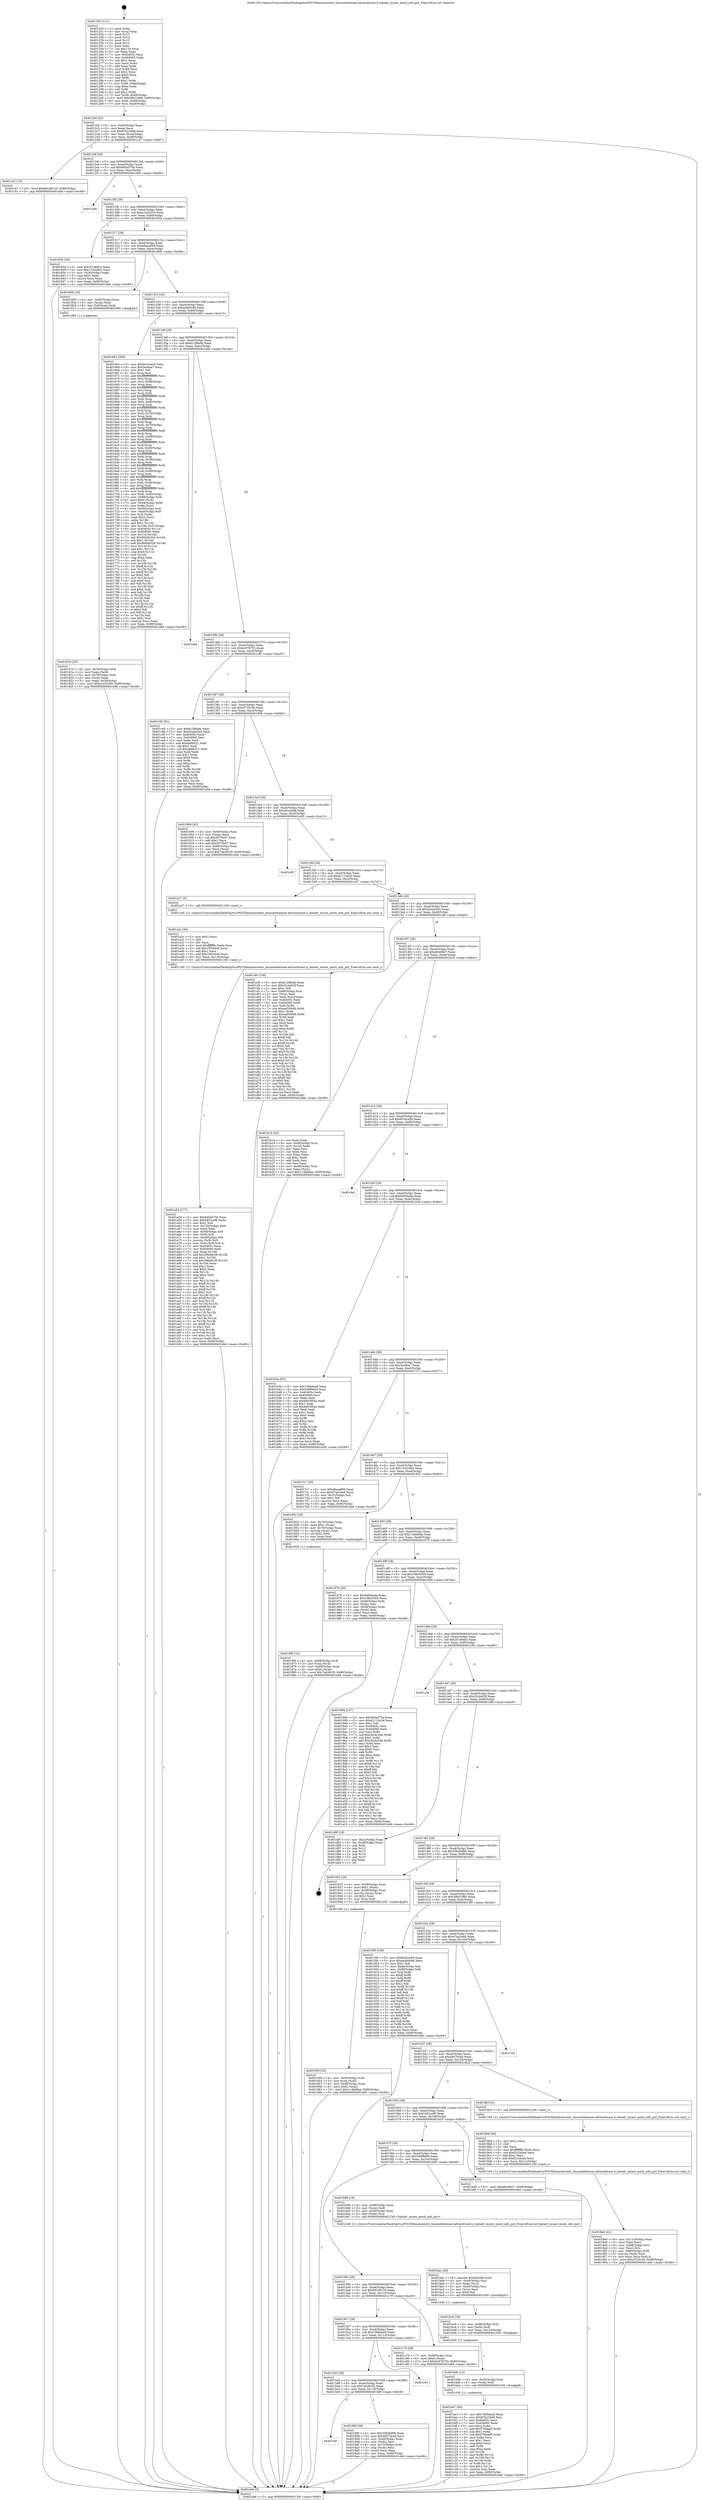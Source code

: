 digraph "0x401250" {
  label = "0x401250 (/mnt/c/Users/mathe/Desktop/tcc/POCII/binaries/extr_linuxnetbatman-advmulticast.h_batadv_mcast_mesh_info_put_Final-ollvm.out::main(0))"
  labelloc = "t"
  node[shape=record]

  Entry [label="",width=0.3,height=0.3,shape=circle,fillcolor=black,style=filled]
  "0x4012bf" [label="{
     0x4012bf [32]\l
     | [instrs]\l
     &nbsp;&nbsp;0x4012bf \<+6\>: mov -0x90(%rbp),%eax\l
     &nbsp;&nbsp;0x4012c5 \<+2\>: mov %eax,%ecx\l
     &nbsp;&nbsp;0x4012c7 \<+6\>: sub $0x87b23d46,%ecx\l
     &nbsp;&nbsp;0x4012cd \<+6\>: mov %eax,-0xa4(%rbp)\l
     &nbsp;&nbsp;0x4012d3 \<+6\>: mov %ecx,-0xa8(%rbp)\l
     &nbsp;&nbsp;0x4012d9 \<+6\>: je 0000000000401c47 \<main+0x9f7\>\l
  }"]
  "0x401c47" [label="{
     0x401c47 [15]\l
     | [instrs]\l
     &nbsp;&nbsp;0x401c47 \<+10\>: movl $0x691d6125,-0x90(%rbp)\l
     &nbsp;&nbsp;0x401c51 \<+5\>: jmp 0000000000401eb6 \<main+0xc66\>\l
  }"]
  "0x4012df" [label="{
     0x4012df [28]\l
     | [instrs]\l
     &nbsp;&nbsp;0x4012df \<+5\>: jmp 00000000004012e4 \<main+0x94\>\l
     &nbsp;&nbsp;0x4012e4 \<+6\>: mov -0xa4(%rbp),%eax\l
     &nbsp;&nbsp;0x4012ea \<+5\>: sub $0x9d5a575e,%eax\l
     &nbsp;&nbsp;0x4012ef \<+6\>: mov %eax,-0xac(%rbp)\l
     &nbsp;&nbsp;0x4012f5 \<+6\>: je 0000000000401de6 \<main+0xb96\>\l
  }"]
  Exit [label="",width=0.3,height=0.3,shape=circle,fillcolor=black,style=filled,peripheries=2]
  "0x401de6" [label="{
     0x401de6\l
  }", style=dashed]
  "0x4012fb" [label="{
     0x4012fb [28]\l
     | [instrs]\l
     &nbsp;&nbsp;0x4012fb \<+5\>: jmp 0000000000401300 \<main+0xb0\>\l
     &nbsp;&nbsp;0x401300 \<+6\>: mov -0xa4(%rbp),%eax\l
     &nbsp;&nbsp;0x401306 \<+5\>: sub $0xa1a32250,%eax\l
     &nbsp;&nbsp;0x40130b \<+6\>: mov %eax,-0xb0(%rbp)\l
     &nbsp;&nbsp;0x401311 \<+6\>: je 0000000000401834 \<main+0x5e4\>\l
  }"]
  "0x401be7" [label="{
     0x401be7 [96]\l
     | [instrs]\l
     &nbsp;&nbsp;0x401be7 \<+5\>: mov $0x75b6dee9,%eax\l
     &nbsp;&nbsp;0x401bec \<+5\>: mov $0x87b23d46,%esi\l
     &nbsp;&nbsp;0x401bf1 \<+7\>: mov 0x40405c,%ecx\l
     &nbsp;&nbsp;0x401bf8 \<+7\>: mov 0x404060,%edx\l
     &nbsp;&nbsp;0x401bff \<+3\>: mov %ecx,%r8d\l
     &nbsp;&nbsp;0x401c02 \<+7\>: add $0xf75faad9,%r8d\l
     &nbsp;&nbsp;0x401c09 \<+4\>: sub $0x1,%r8d\l
     &nbsp;&nbsp;0x401c0d \<+7\>: sub $0xf75faad9,%r8d\l
     &nbsp;&nbsp;0x401c14 \<+4\>: imul %r8d,%ecx\l
     &nbsp;&nbsp;0x401c18 \<+3\>: and $0x1,%ecx\l
     &nbsp;&nbsp;0x401c1b \<+3\>: cmp $0x0,%ecx\l
     &nbsp;&nbsp;0x401c1e \<+4\>: sete %r9b\l
     &nbsp;&nbsp;0x401c22 \<+3\>: cmp $0xa,%edx\l
     &nbsp;&nbsp;0x401c25 \<+4\>: setl %r10b\l
     &nbsp;&nbsp;0x401c29 \<+3\>: mov %r9b,%r11b\l
     &nbsp;&nbsp;0x401c2c \<+3\>: and %r10b,%r11b\l
     &nbsp;&nbsp;0x401c2f \<+3\>: xor %r10b,%r9b\l
     &nbsp;&nbsp;0x401c32 \<+3\>: or %r9b,%r11b\l
     &nbsp;&nbsp;0x401c35 \<+4\>: test $0x1,%r11b\l
     &nbsp;&nbsp;0x401c39 \<+3\>: cmovne %esi,%eax\l
     &nbsp;&nbsp;0x401c3c \<+6\>: mov %eax,-0x90(%rbp)\l
     &nbsp;&nbsp;0x401c42 \<+5\>: jmp 0000000000401eb6 \<main+0xc66\>\l
  }"]
  "0x401834" [label="{
     0x401834 [30]\l
     | [instrs]\l
     &nbsp;&nbsp;0x401834 \<+5\>: mov $0x2f148eb3,%eax\l
     &nbsp;&nbsp;0x401839 \<+5\>: mov $0x1102c8e2,%ecx\l
     &nbsp;&nbsp;0x40183e \<+3\>: mov -0x30(%rbp),%edx\l
     &nbsp;&nbsp;0x401841 \<+3\>: cmp $0x0,%edx\l
     &nbsp;&nbsp;0x401844 \<+3\>: cmove %ecx,%eax\l
     &nbsp;&nbsp;0x401847 \<+6\>: mov %eax,-0x90(%rbp)\l
     &nbsp;&nbsp;0x40184d \<+5\>: jmp 0000000000401eb6 \<main+0xc66\>\l
  }"]
  "0x401317" [label="{
     0x401317 [28]\l
     | [instrs]\l
     &nbsp;&nbsp;0x401317 \<+5\>: jmp 000000000040131c \<main+0xcc\>\l
     &nbsp;&nbsp;0x40131c \<+6\>: mov -0xa4(%rbp),%eax\l
     &nbsp;&nbsp;0x401322 \<+5\>: sub $0xa9aaa894,%eax\l
     &nbsp;&nbsp;0x401327 \<+6\>: mov %eax,-0xb4(%rbp)\l
     &nbsp;&nbsp;0x40132d \<+6\>: je 0000000000401806 \<main+0x5b6\>\l
  }"]
  "0x401bdb" [label="{
     0x401bdb [12]\l
     | [instrs]\l
     &nbsp;&nbsp;0x401bdb \<+4\>: mov -0x50(%rbp),%rdi\l
     &nbsp;&nbsp;0x401bdf \<+3\>: mov (%rdi),%rdi\l
     &nbsp;&nbsp;0x401be2 \<+5\>: call 0000000000401030 \<free@plt\>\l
     | [calls]\l
     &nbsp;&nbsp;0x401030 \{1\} (unknown)\l
  }"]
  "0x401806" [label="{
     0x401806 [16]\l
     | [instrs]\l
     &nbsp;&nbsp;0x401806 \<+4\>: mov -0x80(%rbp),%rax\l
     &nbsp;&nbsp;0x40180a \<+3\>: mov (%rax),%rax\l
     &nbsp;&nbsp;0x40180d \<+4\>: mov 0x8(%rax),%rdi\l
     &nbsp;&nbsp;0x401811 \<+5\>: call 0000000000401060 \<atoi@plt\>\l
     | [calls]\l
     &nbsp;&nbsp;0x401060 \{1\} (unknown)\l
  }"]
  "0x401333" [label="{
     0x401333 [28]\l
     | [instrs]\l
     &nbsp;&nbsp;0x401333 \<+5\>: jmp 0000000000401338 \<main+0xe8\>\l
     &nbsp;&nbsp;0x401338 \<+6\>: mov -0xa4(%rbp),%eax\l
     &nbsp;&nbsp;0x40133e \<+5\>: sub $0xaa4b0c8d,%eax\l
     &nbsp;&nbsp;0x401343 \<+6\>: mov %eax,-0xb8(%rbp)\l
     &nbsp;&nbsp;0x401349 \<+6\>: je 0000000000401663 \<main+0x413\>\l
  }"]
  "0x401bc9" [label="{
     0x401bc9 [18]\l
     | [instrs]\l
     &nbsp;&nbsp;0x401bc9 \<+4\>: mov -0x68(%rbp),%rdi\l
     &nbsp;&nbsp;0x401bcd \<+3\>: mov (%rdi),%rdi\l
     &nbsp;&nbsp;0x401bd0 \<+6\>: mov %eax,-0x124(%rbp)\l
     &nbsp;&nbsp;0x401bd6 \<+5\>: call 0000000000401030 \<free@plt\>\l
     | [calls]\l
     &nbsp;&nbsp;0x401030 \{1\} (unknown)\l
  }"]
  "0x401663" [label="{
     0x401663 [356]\l
     | [instrs]\l
     &nbsp;&nbsp;0x401663 \<+5\>: mov $0xfd1bca59,%eax\l
     &nbsp;&nbsp;0x401668 \<+5\>: mov $0x3ee9ea7,%ecx\l
     &nbsp;&nbsp;0x40166d \<+2\>: mov $0x1,%dl\l
     &nbsp;&nbsp;0x40166f \<+3\>: mov %rsp,%rsi\l
     &nbsp;&nbsp;0x401672 \<+4\>: add $0xfffffffffffffff0,%rsi\l
     &nbsp;&nbsp;0x401676 \<+3\>: mov %rsi,%rsp\l
     &nbsp;&nbsp;0x401679 \<+7\>: mov %rsi,-0x88(%rbp)\l
     &nbsp;&nbsp;0x401680 \<+3\>: mov %rsp,%rsi\l
     &nbsp;&nbsp;0x401683 \<+4\>: add $0xfffffffffffffff0,%rsi\l
     &nbsp;&nbsp;0x401687 \<+3\>: mov %rsi,%rsp\l
     &nbsp;&nbsp;0x40168a \<+3\>: mov %rsp,%rdi\l
     &nbsp;&nbsp;0x40168d \<+4\>: add $0xfffffffffffffff0,%rdi\l
     &nbsp;&nbsp;0x401691 \<+3\>: mov %rdi,%rsp\l
     &nbsp;&nbsp;0x401694 \<+4\>: mov %rdi,-0x80(%rbp)\l
     &nbsp;&nbsp;0x401698 \<+3\>: mov %rsp,%rdi\l
     &nbsp;&nbsp;0x40169b \<+4\>: add $0xfffffffffffffff0,%rdi\l
     &nbsp;&nbsp;0x40169f \<+3\>: mov %rdi,%rsp\l
     &nbsp;&nbsp;0x4016a2 \<+4\>: mov %rdi,-0x78(%rbp)\l
     &nbsp;&nbsp;0x4016a6 \<+3\>: mov %rsp,%rdi\l
     &nbsp;&nbsp;0x4016a9 \<+4\>: add $0xfffffffffffffff0,%rdi\l
     &nbsp;&nbsp;0x4016ad \<+3\>: mov %rdi,%rsp\l
     &nbsp;&nbsp;0x4016b0 \<+4\>: mov %rdi,-0x70(%rbp)\l
     &nbsp;&nbsp;0x4016b4 \<+3\>: mov %rsp,%rdi\l
     &nbsp;&nbsp;0x4016b7 \<+4\>: add $0xfffffffffffffff0,%rdi\l
     &nbsp;&nbsp;0x4016bb \<+3\>: mov %rdi,%rsp\l
     &nbsp;&nbsp;0x4016be \<+4\>: mov %rdi,-0x68(%rbp)\l
     &nbsp;&nbsp;0x4016c2 \<+3\>: mov %rsp,%rdi\l
     &nbsp;&nbsp;0x4016c5 \<+4\>: add $0xfffffffffffffff0,%rdi\l
     &nbsp;&nbsp;0x4016c9 \<+3\>: mov %rdi,%rsp\l
     &nbsp;&nbsp;0x4016cc \<+4\>: mov %rdi,-0x60(%rbp)\l
     &nbsp;&nbsp;0x4016d0 \<+3\>: mov %rsp,%rdi\l
     &nbsp;&nbsp;0x4016d3 \<+4\>: add $0xfffffffffffffff0,%rdi\l
     &nbsp;&nbsp;0x4016d7 \<+3\>: mov %rdi,%rsp\l
     &nbsp;&nbsp;0x4016da \<+4\>: mov %rdi,-0x58(%rbp)\l
     &nbsp;&nbsp;0x4016de \<+3\>: mov %rsp,%rdi\l
     &nbsp;&nbsp;0x4016e1 \<+4\>: add $0xfffffffffffffff0,%rdi\l
     &nbsp;&nbsp;0x4016e5 \<+3\>: mov %rdi,%rsp\l
     &nbsp;&nbsp;0x4016e8 \<+4\>: mov %rdi,-0x50(%rbp)\l
     &nbsp;&nbsp;0x4016ec \<+3\>: mov %rsp,%rdi\l
     &nbsp;&nbsp;0x4016ef \<+4\>: add $0xfffffffffffffff0,%rdi\l
     &nbsp;&nbsp;0x4016f3 \<+3\>: mov %rdi,%rsp\l
     &nbsp;&nbsp;0x4016f6 \<+4\>: mov %rdi,-0x48(%rbp)\l
     &nbsp;&nbsp;0x4016fa \<+3\>: mov %rsp,%rdi\l
     &nbsp;&nbsp;0x4016fd \<+4\>: add $0xfffffffffffffff0,%rdi\l
     &nbsp;&nbsp;0x401701 \<+3\>: mov %rdi,%rsp\l
     &nbsp;&nbsp;0x401704 \<+4\>: mov %rdi,-0x40(%rbp)\l
     &nbsp;&nbsp;0x401708 \<+7\>: mov -0x88(%rbp),%rdi\l
     &nbsp;&nbsp;0x40170f \<+6\>: movl $0x0,(%rdi)\l
     &nbsp;&nbsp;0x401715 \<+7\>: mov -0x94(%rbp),%r8d\l
     &nbsp;&nbsp;0x40171c \<+3\>: mov %r8d,(%rsi)\l
     &nbsp;&nbsp;0x40171f \<+4\>: mov -0x80(%rbp),%rdi\l
     &nbsp;&nbsp;0x401723 \<+7\>: mov -0xa0(%rbp),%r9\l
     &nbsp;&nbsp;0x40172a \<+3\>: mov %r9,(%rdi)\l
     &nbsp;&nbsp;0x40172d \<+3\>: cmpl $0x2,(%rsi)\l
     &nbsp;&nbsp;0x401730 \<+4\>: setne %r10b\l
     &nbsp;&nbsp;0x401734 \<+4\>: and $0x1,%r10b\l
     &nbsp;&nbsp;0x401738 \<+4\>: mov %r10b,-0x31(%rbp)\l
     &nbsp;&nbsp;0x40173c \<+8\>: mov 0x40405c,%r11d\l
     &nbsp;&nbsp;0x401744 \<+7\>: mov 0x404060,%ebx\l
     &nbsp;&nbsp;0x40174b \<+3\>: mov %r11d,%r14d\l
     &nbsp;&nbsp;0x40174e \<+7\>: sub $0x9064b326,%r14d\l
     &nbsp;&nbsp;0x401755 \<+4\>: sub $0x1,%r14d\l
     &nbsp;&nbsp;0x401759 \<+7\>: add $0x9064b326,%r14d\l
     &nbsp;&nbsp;0x401760 \<+4\>: imul %r14d,%r11d\l
     &nbsp;&nbsp;0x401764 \<+4\>: and $0x1,%r11d\l
     &nbsp;&nbsp;0x401768 \<+4\>: cmp $0x0,%r11d\l
     &nbsp;&nbsp;0x40176c \<+4\>: sete %r10b\l
     &nbsp;&nbsp;0x401770 \<+3\>: cmp $0xa,%ebx\l
     &nbsp;&nbsp;0x401773 \<+4\>: setl %r15b\l
     &nbsp;&nbsp;0x401777 \<+3\>: mov %r10b,%r12b\l
     &nbsp;&nbsp;0x40177a \<+4\>: xor $0xff,%r12b\l
     &nbsp;&nbsp;0x40177e \<+3\>: mov %r15b,%r13b\l
     &nbsp;&nbsp;0x401781 \<+4\>: xor $0xff,%r13b\l
     &nbsp;&nbsp;0x401785 \<+3\>: xor $0x0,%dl\l
     &nbsp;&nbsp;0x401788 \<+3\>: mov %r12b,%sil\l
     &nbsp;&nbsp;0x40178b \<+4\>: and $0x0,%sil\l
     &nbsp;&nbsp;0x40178f \<+3\>: and %dl,%r10b\l
     &nbsp;&nbsp;0x401792 \<+3\>: mov %r13b,%dil\l
     &nbsp;&nbsp;0x401795 \<+4\>: and $0x0,%dil\l
     &nbsp;&nbsp;0x401799 \<+3\>: and %dl,%r15b\l
     &nbsp;&nbsp;0x40179c \<+3\>: or %r10b,%sil\l
     &nbsp;&nbsp;0x40179f \<+3\>: or %r15b,%dil\l
     &nbsp;&nbsp;0x4017a2 \<+3\>: xor %dil,%sil\l
     &nbsp;&nbsp;0x4017a5 \<+3\>: or %r13b,%r12b\l
     &nbsp;&nbsp;0x4017a8 \<+4\>: xor $0xff,%r12b\l
     &nbsp;&nbsp;0x4017ac \<+3\>: or $0x0,%dl\l
     &nbsp;&nbsp;0x4017af \<+3\>: and %dl,%r12b\l
     &nbsp;&nbsp;0x4017b2 \<+3\>: or %r12b,%sil\l
     &nbsp;&nbsp;0x4017b5 \<+4\>: test $0x1,%sil\l
     &nbsp;&nbsp;0x4017b9 \<+3\>: cmovne %ecx,%eax\l
     &nbsp;&nbsp;0x4017bc \<+6\>: mov %eax,-0x90(%rbp)\l
     &nbsp;&nbsp;0x4017c2 \<+5\>: jmp 0000000000401eb6 \<main+0xc66\>\l
  }"]
  "0x40134f" [label="{
     0x40134f [28]\l
     | [instrs]\l
     &nbsp;&nbsp;0x40134f \<+5\>: jmp 0000000000401354 \<main+0x104\>\l
     &nbsp;&nbsp;0x401354 \<+6\>: mov -0xa4(%rbp),%eax\l
     &nbsp;&nbsp;0x40135a \<+5\>: sub $0xb12f8a9a,%eax\l
     &nbsp;&nbsp;0x40135f \<+6\>: mov %eax,-0xbc(%rbp)\l
     &nbsp;&nbsp;0x401365 \<+6\>: je 0000000000401e9e \<main+0xc4e\>\l
  }"]
  "0x401bac" [label="{
     0x401bac [29]\l
     | [instrs]\l
     &nbsp;&nbsp;0x401bac \<+10\>: movabs $0x4020b6,%rdi\l
     &nbsp;&nbsp;0x401bb6 \<+4\>: mov -0x40(%rbp),%rsi\l
     &nbsp;&nbsp;0x401bba \<+2\>: mov %eax,(%rsi)\l
     &nbsp;&nbsp;0x401bbc \<+4\>: mov -0x40(%rbp),%rsi\l
     &nbsp;&nbsp;0x401bc0 \<+2\>: mov (%rsi),%esi\l
     &nbsp;&nbsp;0x401bc2 \<+2\>: mov $0x0,%al\l
     &nbsp;&nbsp;0x401bc4 \<+5\>: call 0000000000401040 \<printf@plt\>\l
     | [calls]\l
     &nbsp;&nbsp;0x401040 \{1\} (unknown)\l
  }"]
  "0x401e9e" [label="{
     0x401e9e\l
  }", style=dashed]
  "0x40136b" [label="{
     0x40136b [28]\l
     | [instrs]\l
     &nbsp;&nbsp;0x40136b \<+5\>: jmp 0000000000401370 \<main+0x120\>\l
     &nbsp;&nbsp;0x401370 \<+6\>: mov -0xa4(%rbp),%eax\l
     &nbsp;&nbsp;0x401376 \<+5\>: sub $0xbc978703,%eax\l
     &nbsp;&nbsp;0x40137b \<+6\>: mov %eax,-0xc0(%rbp)\l
     &nbsp;&nbsp;0x401381 \<+6\>: je 0000000000401c95 \<main+0xa45\>\l
  }"]
  "0x401a54" [label="{
     0x401a54 [177]\l
     | [instrs]\l
     &nbsp;&nbsp;0x401a54 \<+5\>: mov $0x9d5a575e,%ecx\l
     &nbsp;&nbsp;0x401a59 \<+5\>: mov $0x5452cef8,%edx\l
     &nbsp;&nbsp;0x401a5e \<+3\>: mov $0x1,%sil\l
     &nbsp;&nbsp;0x401a61 \<+6\>: mov -0x120(%rbp),%edi\l
     &nbsp;&nbsp;0x401a67 \<+3\>: imul %eax,%edi\l
     &nbsp;&nbsp;0x401a6a \<+4\>: mov -0x50(%rbp),%r8\l
     &nbsp;&nbsp;0x401a6e \<+3\>: mov (%r8),%r8\l
     &nbsp;&nbsp;0x401a71 \<+4\>: mov -0x48(%rbp),%r9\l
     &nbsp;&nbsp;0x401a75 \<+3\>: movslq (%r9),%r9\l
     &nbsp;&nbsp;0x401a78 \<+4\>: mov %edi,(%r8,%r9,4)\l
     &nbsp;&nbsp;0x401a7c \<+7\>: mov 0x40405c,%eax\l
     &nbsp;&nbsp;0x401a83 \<+7\>: mov 0x404060,%edi\l
     &nbsp;&nbsp;0x401a8a \<+3\>: mov %eax,%r10d\l
     &nbsp;&nbsp;0x401a8d \<+7\>: add $0x396a9c28,%r10d\l
     &nbsp;&nbsp;0x401a94 \<+4\>: sub $0x1,%r10d\l
     &nbsp;&nbsp;0x401a98 \<+7\>: sub $0x396a9c28,%r10d\l
     &nbsp;&nbsp;0x401a9f \<+4\>: imul %r10d,%eax\l
     &nbsp;&nbsp;0x401aa3 \<+3\>: and $0x1,%eax\l
     &nbsp;&nbsp;0x401aa6 \<+3\>: cmp $0x0,%eax\l
     &nbsp;&nbsp;0x401aa9 \<+4\>: sete %r11b\l
     &nbsp;&nbsp;0x401aad \<+3\>: cmp $0xa,%edi\l
     &nbsp;&nbsp;0x401ab0 \<+3\>: setl %bl\l
     &nbsp;&nbsp;0x401ab3 \<+3\>: mov %r11b,%r14b\l
     &nbsp;&nbsp;0x401ab6 \<+4\>: xor $0xff,%r14b\l
     &nbsp;&nbsp;0x401aba \<+3\>: mov %bl,%r15b\l
     &nbsp;&nbsp;0x401abd \<+4\>: xor $0xff,%r15b\l
     &nbsp;&nbsp;0x401ac1 \<+4\>: xor $0x1,%sil\l
     &nbsp;&nbsp;0x401ac5 \<+3\>: mov %r14b,%r12b\l
     &nbsp;&nbsp;0x401ac8 \<+4\>: and $0xff,%r12b\l
     &nbsp;&nbsp;0x401acc \<+3\>: and %sil,%r11b\l
     &nbsp;&nbsp;0x401acf \<+3\>: mov %r15b,%r13b\l
     &nbsp;&nbsp;0x401ad2 \<+4\>: and $0xff,%r13b\l
     &nbsp;&nbsp;0x401ad6 \<+3\>: and %sil,%bl\l
     &nbsp;&nbsp;0x401ad9 \<+3\>: or %r11b,%r12b\l
     &nbsp;&nbsp;0x401adc \<+3\>: or %bl,%r13b\l
     &nbsp;&nbsp;0x401adf \<+3\>: xor %r13b,%r12b\l
     &nbsp;&nbsp;0x401ae2 \<+3\>: or %r15b,%r14b\l
     &nbsp;&nbsp;0x401ae5 \<+4\>: xor $0xff,%r14b\l
     &nbsp;&nbsp;0x401ae9 \<+4\>: or $0x1,%sil\l
     &nbsp;&nbsp;0x401aed \<+3\>: and %sil,%r14b\l
     &nbsp;&nbsp;0x401af0 \<+3\>: or %r14b,%r12b\l
     &nbsp;&nbsp;0x401af3 \<+4\>: test $0x1,%r12b\l
     &nbsp;&nbsp;0x401af7 \<+3\>: cmovne %edx,%ecx\l
     &nbsp;&nbsp;0x401afa \<+6\>: mov %ecx,-0x90(%rbp)\l
     &nbsp;&nbsp;0x401b00 \<+5\>: jmp 0000000000401eb6 \<main+0xc66\>\l
  }"]
  "0x401c95" [label="{
     0x401c95 [91]\l
     | [instrs]\l
     &nbsp;&nbsp;0x401c95 \<+5\>: mov $0xb12f8a9a,%eax\l
     &nbsp;&nbsp;0x401c9a \<+5\>: mov $0xd2ada544,%ecx\l
     &nbsp;&nbsp;0x401c9f \<+7\>: mov 0x40405c,%edx\l
     &nbsp;&nbsp;0x401ca6 \<+7\>: mov 0x404060,%esi\l
     &nbsp;&nbsp;0x401cad \<+2\>: mov %edx,%edi\l
     &nbsp;&nbsp;0x401caf \<+6\>: add $0xde98321,%edi\l
     &nbsp;&nbsp;0x401cb5 \<+3\>: sub $0x1,%edi\l
     &nbsp;&nbsp;0x401cb8 \<+6\>: sub $0xde98321,%edi\l
     &nbsp;&nbsp;0x401cbe \<+3\>: imul %edi,%edx\l
     &nbsp;&nbsp;0x401cc1 \<+3\>: and $0x1,%edx\l
     &nbsp;&nbsp;0x401cc4 \<+3\>: cmp $0x0,%edx\l
     &nbsp;&nbsp;0x401cc7 \<+4\>: sete %r8b\l
     &nbsp;&nbsp;0x401ccb \<+3\>: cmp $0xa,%esi\l
     &nbsp;&nbsp;0x401cce \<+4\>: setl %r9b\l
     &nbsp;&nbsp;0x401cd2 \<+3\>: mov %r8b,%r10b\l
     &nbsp;&nbsp;0x401cd5 \<+3\>: and %r9b,%r10b\l
     &nbsp;&nbsp;0x401cd8 \<+3\>: xor %r9b,%r8b\l
     &nbsp;&nbsp;0x401cdb \<+3\>: or %r8b,%r10b\l
     &nbsp;&nbsp;0x401cde \<+4\>: test $0x1,%r10b\l
     &nbsp;&nbsp;0x401ce2 \<+3\>: cmovne %ecx,%eax\l
     &nbsp;&nbsp;0x401ce5 \<+6\>: mov %eax,-0x90(%rbp)\l
     &nbsp;&nbsp;0x401ceb \<+5\>: jmp 0000000000401eb6 \<main+0xc66\>\l
  }"]
  "0x401387" [label="{
     0x401387 [28]\l
     | [instrs]\l
     &nbsp;&nbsp;0x401387 \<+5\>: jmp 000000000040138c \<main+0x13c\>\l
     &nbsp;&nbsp;0x40138c \<+6\>: mov -0xa4(%rbp),%eax\l
     &nbsp;&nbsp;0x401392 \<+5\>: sub $0xcf725c49,%eax\l
     &nbsp;&nbsp;0x401397 \<+6\>: mov %eax,-0xc4(%rbp)\l
     &nbsp;&nbsp;0x40139d \<+6\>: je 0000000000401909 \<main+0x6b9\>\l
  }"]
  "0x401a2c" [label="{
     0x401a2c [40]\l
     | [instrs]\l
     &nbsp;&nbsp;0x401a2c \<+5\>: mov $0x2,%ecx\l
     &nbsp;&nbsp;0x401a31 \<+1\>: cltd\l
     &nbsp;&nbsp;0x401a32 \<+2\>: idiv %ecx\l
     &nbsp;&nbsp;0x401a34 \<+6\>: imul $0xfffffffe,%edx,%ecx\l
     &nbsp;&nbsp;0x401a3a \<+6\>: sub $0x10f34446,%ecx\l
     &nbsp;&nbsp;0x401a40 \<+3\>: add $0x1,%ecx\l
     &nbsp;&nbsp;0x401a43 \<+6\>: add $0x10f34446,%ecx\l
     &nbsp;&nbsp;0x401a49 \<+6\>: mov %ecx,-0x120(%rbp)\l
     &nbsp;&nbsp;0x401a4f \<+5\>: call 0000000000401160 \<next_i\>\l
     | [calls]\l
     &nbsp;&nbsp;0x401160 \{1\} (/mnt/c/Users/mathe/Desktop/tcc/POCII/binaries/extr_linuxnetbatman-advmulticast.h_batadv_mcast_mesh_info_put_Final-ollvm.out::next_i)\l
  }"]
  "0x401909" [label="{
     0x401909 [42]\l
     | [instrs]\l
     &nbsp;&nbsp;0x401909 \<+4\>: mov -0x60(%rbp),%rax\l
     &nbsp;&nbsp;0x40190d \<+2\>: mov (%rax),%ecx\l
     &nbsp;&nbsp;0x40190f \<+6\>: sub $0x5075b67,%ecx\l
     &nbsp;&nbsp;0x401915 \<+3\>: add $0x1,%ecx\l
     &nbsp;&nbsp;0x401918 \<+6\>: add $0x5075b67,%ecx\l
     &nbsp;&nbsp;0x40191e \<+4\>: mov -0x60(%rbp),%rax\l
     &nbsp;&nbsp;0x401922 \<+2\>: mov %ecx,(%rax)\l
     &nbsp;&nbsp;0x401924 \<+10\>: movl $0x7ab381f5,-0x90(%rbp)\l
     &nbsp;&nbsp;0x40192e \<+5\>: jmp 0000000000401eb6 \<main+0xc66\>\l
  }"]
  "0x4013a3" [label="{
     0x4013a3 [28]\l
     | [instrs]\l
     &nbsp;&nbsp;0x4013a3 \<+5\>: jmp 00000000004013a8 \<main+0x158\>\l
     &nbsp;&nbsp;0x4013a8 \<+6\>: mov -0xa4(%rbp),%eax\l
     &nbsp;&nbsp;0x4013ae \<+5\>: sub $0xcfcce448,%eax\l
     &nbsp;&nbsp;0x4013b3 \<+6\>: mov %eax,-0xc8(%rbp)\l
     &nbsp;&nbsp;0x4013b9 \<+6\>: je 0000000000401c65 \<main+0xa15\>\l
  }"]
  "0x401950" [label="{
     0x401950 [32]\l
     | [instrs]\l
     &nbsp;&nbsp;0x401950 \<+4\>: mov -0x50(%rbp),%rdi\l
     &nbsp;&nbsp;0x401954 \<+3\>: mov %rax,(%rdi)\l
     &nbsp;&nbsp;0x401957 \<+4\>: mov -0x48(%rbp),%rax\l
     &nbsp;&nbsp;0x40195b \<+6\>: movl $0x0,(%rax)\l
     &nbsp;&nbsp;0x401961 \<+10\>: movl $0x114bb8aa,-0x90(%rbp)\l
     &nbsp;&nbsp;0x40196b \<+5\>: jmp 0000000000401eb6 \<main+0xc66\>\l
  }"]
  "0x401c65" [label="{
     0x401c65\l
  }", style=dashed]
  "0x4013bf" [label="{
     0x4013bf [28]\l
     | [instrs]\l
     &nbsp;&nbsp;0x4013bf \<+5\>: jmp 00000000004013c4 \<main+0x174\>\l
     &nbsp;&nbsp;0x4013c4 \<+6\>: mov -0xa4(%rbp),%eax\l
     &nbsp;&nbsp;0x4013ca \<+5\>: sub $0xd1113e2b,%eax\l
     &nbsp;&nbsp;0x4013cf \<+6\>: mov %eax,-0xcc(%rbp)\l
     &nbsp;&nbsp;0x4013d5 \<+6\>: je 0000000000401a27 \<main+0x7d7\>\l
  }"]
  "0x4018e0" [label="{
     0x4018e0 [41]\l
     | [instrs]\l
     &nbsp;&nbsp;0x4018e0 \<+6\>: mov -0x11c(%rbp),%ecx\l
     &nbsp;&nbsp;0x4018e6 \<+3\>: imul %eax,%ecx\l
     &nbsp;&nbsp;0x4018e9 \<+4\>: mov -0x68(%rbp),%rsi\l
     &nbsp;&nbsp;0x4018ed \<+3\>: mov (%rsi),%rsi\l
     &nbsp;&nbsp;0x4018f0 \<+4\>: mov -0x60(%rbp),%rdi\l
     &nbsp;&nbsp;0x4018f4 \<+3\>: movslq (%rdi),%rdi\l
     &nbsp;&nbsp;0x4018f7 \<+3\>: mov %ecx,(%rsi,%rdi,4)\l
     &nbsp;&nbsp;0x4018fa \<+10\>: movl $0xcf725c49,-0x90(%rbp)\l
     &nbsp;&nbsp;0x401904 \<+5\>: jmp 0000000000401eb6 \<main+0xc66\>\l
  }"]
  "0x401a27" [label="{
     0x401a27 [5]\l
     | [instrs]\l
     &nbsp;&nbsp;0x401a27 \<+5\>: call 0000000000401160 \<next_i\>\l
     | [calls]\l
     &nbsp;&nbsp;0x401160 \{1\} (/mnt/c/Users/mathe/Desktop/tcc/POCII/binaries/extr_linuxnetbatman-advmulticast.h_batadv_mcast_mesh_info_put_Final-ollvm.out::next_i)\l
  }"]
  "0x4013db" [label="{
     0x4013db [28]\l
     | [instrs]\l
     &nbsp;&nbsp;0x4013db \<+5\>: jmp 00000000004013e0 \<main+0x190\>\l
     &nbsp;&nbsp;0x4013e0 \<+6\>: mov -0xa4(%rbp),%eax\l
     &nbsp;&nbsp;0x4013e6 \<+5\>: sub $0xd2ada544,%eax\l
     &nbsp;&nbsp;0x4013eb \<+6\>: mov %eax,-0xd0(%rbp)\l
     &nbsp;&nbsp;0x4013f1 \<+6\>: je 0000000000401cf0 \<main+0xaa0\>\l
  }"]
  "0x4018b8" [label="{
     0x4018b8 [40]\l
     | [instrs]\l
     &nbsp;&nbsp;0x4018b8 \<+5\>: mov $0x2,%ecx\l
     &nbsp;&nbsp;0x4018bd \<+1\>: cltd\l
     &nbsp;&nbsp;0x4018be \<+2\>: idiv %ecx\l
     &nbsp;&nbsp;0x4018c0 \<+6\>: imul $0xfffffffe,%edx,%ecx\l
     &nbsp;&nbsp;0x4018c6 \<+6\>: sub $0xf2c2dced,%ecx\l
     &nbsp;&nbsp;0x4018cc \<+3\>: add $0x1,%ecx\l
     &nbsp;&nbsp;0x4018cf \<+6\>: add $0xf2c2dced,%ecx\l
     &nbsp;&nbsp;0x4018d5 \<+6\>: mov %ecx,-0x11c(%rbp)\l
     &nbsp;&nbsp;0x4018db \<+5\>: call 0000000000401160 \<next_i\>\l
     | [calls]\l
     &nbsp;&nbsp;0x401160 \{1\} (/mnt/c/Users/mathe/Desktop/tcc/POCII/binaries/extr_linuxnetbatman-advmulticast.h_batadv_mcast_mesh_info_put_Final-ollvm.out::next_i)\l
  }"]
  "0x401cf0" [label="{
     0x401cf0 [159]\l
     | [instrs]\l
     &nbsp;&nbsp;0x401cf0 \<+5\>: mov $0xb12f8a9a,%eax\l
     &nbsp;&nbsp;0x401cf5 \<+5\>: mov $0x32cb402f,%ecx\l
     &nbsp;&nbsp;0x401cfa \<+2\>: mov $0x1,%dl\l
     &nbsp;&nbsp;0x401cfc \<+7\>: mov -0x88(%rbp),%rsi\l
     &nbsp;&nbsp;0x401d03 \<+2\>: mov (%rsi),%edi\l
     &nbsp;&nbsp;0x401d05 \<+3\>: mov %edi,-0x2c(%rbp)\l
     &nbsp;&nbsp;0x401d08 \<+7\>: mov 0x40405c,%edi\l
     &nbsp;&nbsp;0x401d0f \<+8\>: mov 0x404060,%r8d\l
     &nbsp;&nbsp;0x401d17 \<+3\>: mov %edi,%r9d\l
     &nbsp;&nbsp;0x401d1a \<+7\>: sub $0xeaf506d9,%r9d\l
     &nbsp;&nbsp;0x401d21 \<+4\>: sub $0x1,%r9d\l
     &nbsp;&nbsp;0x401d25 \<+7\>: add $0xeaf506d9,%r9d\l
     &nbsp;&nbsp;0x401d2c \<+4\>: imul %r9d,%edi\l
     &nbsp;&nbsp;0x401d30 \<+3\>: and $0x1,%edi\l
     &nbsp;&nbsp;0x401d33 \<+3\>: cmp $0x0,%edi\l
     &nbsp;&nbsp;0x401d36 \<+4\>: sete %r10b\l
     &nbsp;&nbsp;0x401d3a \<+4\>: cmp $0xa,%r8d\l
     &nbsp;&nbsp;0x401d3e \<+4\>: setl %r11b\l
     &nbsp;&nbsp;0x401d42 \<+3\>: mov %r10b,%bl\l
     &nbsp;&nbsp;0x401d45 \<+3\>: xor $0xff,%bl\l
     &nbsp;&nbsp;0x401d48 \<+3\>: mov %r11b,%r14b\l
     &nbsp;&nbsp;0x401d4b \<+4\>: xor $0xff,%r14b\l
     &nbsp;&nbsp;0x401d4f \<+3\>: xor $0x0,%dl\l
     &nbsp;&nbsp;0x401d52 \<+3\>: mov %bl,%r15b\l
     &nbsp;&nbsp;0x401d55 \<+4\>: and $0x0,%r15b\l
     &nbsp;&nbsp;0x401d59 \<+3\>: and %dl,%r10b\l
     &nbsp;&nbsp;0x401d5c \<+3\>: mov %r14b,%r12b\l
     &nbsp;&nbsp;0x401d5f \<+4\>: and $0x0,%r12b\l
     &nbsp;&nbsp;0x401d63 \<+3\>: and %dl,%r11b\l
     &nbsp;&nbsp;0x401d66 \<+3\>: or %r10b,%r15b\l
     &nbsp;&nbsp;0x401d69 \<+3\>: or %r11b,%r12b\l
     &nbsp;&nbsp;0x401d6c \<+3\>: xor %r12b,%r15b\l
     &nbsp;&nbsp;0x401d6f \<+3\>: or %r14b,%bl\l
     &nbsp;&nbsp;0x401d72 \<+3\>: xor $0xff,%bl\l
     &nbsp;&nbsp;0x401d75 \<+3\>: or $0x0,%dl\l
     &nbsp;&nbsp;0x401d78 \<+2\>: and %dl,%bl\l
     &nbsp;&nbsp;0x401d7a \<+3\>: or %bl,%r15b\l
     &nbsp;&nbsp;0x401d7d \<+4\>: test $0x1,%r15b\l
     &nbsp;&nbsp;0x401d81 \<+3\>: cmovne %ecx,%eax\l
     &nbsp;&nbsp;0x401d84 \<+6\>: mov %eax,-0x90(%rbp)\l
     &nbsp;&nbsp;0x401d8a \<+5\>: jmp 0000000000401eb6 \<main+0xc66\>\l
  }"]
  "0x4013f7" [label="{
     0x4013f7 [28]\l
     | [instrs]\l
     &nbsp;&nbsp;0x4013f7 \<+5\>: jmp 00000000004013fc \<main+0x1ac\>\l
     &nbsp;&nbsp;0x4013fc \<+6\>: mov -0xa4(%rbp),%eax\l
     &nbsp;&nbsp;0x401402 \<+5\>: sub $0xefe496c7,%eax\l
     &nbsp;&nbsp;0x401407 \<+6\>: mov %eax,-0xd4(%rbp)\l
     &nbsp;&nbsp;0x40140d \<+6\>: je 0000000000401b14 \<main+0x8c4\>\l
  }"]
  "0x4015ef" [label="{
     0x4015ef\l
  }", style=dashed]
  "0x401b14" [label="{
     0x401b14 [42]\l
     | [instrs]\l
     &nbsp;&nbsp;0x401b14 \<+2\>: xor %eax,%eax\l
     &nbsp;&nbsp;0x401b16 \<+4\>: mov -0x48(%rbp),%rcx\l
     &nbsp;&nbsp;0x401b1a \<+2\>: mov (%rcx),%edx\l
     &nbsp;&nbsp;0x401b1c \<+2\>: mov %eax,%esi\l
     &nbsp;&nbsp;0x401b1e \<+2\>: sub %edx,%esi\l
     &nbsp;&nbsp;0x401b20 \<+2\>: mov %eax,%edx\l
     &nbsp;&nbsp;0x401b22 \<+3\>: sub $0x1,%edx\l
     &nbsp;&nbsp;0x401b25 \<+2\>: add %edx,%esi\l
     &nbsp;&nbsp;0x401b27 \<+2\>: sub %esi,%eax\l
     &nbsp;&nbsp;0x401b29 \<+4\>: mov -0x48(%rbp),%rcx\l
     &nbsp;&nbsp;0x401b2d \<+2\>: mov %eax,(%rcx)\l
     &nbsp;&nbsp;0x401b2f \<+10\>: movl $0x114bb8aa,-0x90(%rbp)\l
     &nbsp;&nbsp;0x401b39 \<+5\>: jmp 0000000000401eb6 \<main+0xc66\>\l
  }"]
  "0x401413" [label="{
     0x401413 [28]\l
     | [instrs]\l
     &nbsp;&nbsp;0x401413 \<+5\>: jmp 0000000000401418 \<main+0x1c8\>\l
     &nbsp;&nbsp;0x401418 \<+6\>: mov -0xa4(%rbp),%eax\l
     &nbsp;&nbsp;0x40141e \<+5\>: sub $0xfd1bca59,%eax\l
     &nbsp;&nbsp;0x401423 \<+6\>: mov %eax,-0xd8(%rbp)\l
     &nbsp;&nbsp;0x401429 \<+6\>: je 0000000000401da1 \<main+0xb51\>\l
  }"]
  "0x40188f" [label="{
     0x40188f [36]\l
     | [instrs]\l
     &nbsp;&nbsp;0x40188f \<+5\>: mov $0x3582bd96,%eax\l
     &nbsp;&nbsp;0x401894 \<+5\>: mov $0x48470ced,%ecx\l
     &nbsp;&nbsp;0x401899 \<+4\>: mov -0x60(%rbp),%rdx\l
     &nbsp;&nbsp;0x40189d \<+2\>: mov (%rdx),%esi\l
     &nbsp;&nbsp;0x40189f \<+4\>: mov -0x70(%rbp),%rdx\l
     &nbsp;&nbsp;0x4018a3 \<+2\>: cmp (%rdx),%esi\l
     &nbsp;&nbsp;0x4018a5 \<+3\>: cmovl %ecx,%eax\l
     &nbsp;&nbsp;0x4018a8 \<+6\>: mov %eax,-0x90(%rbp)\l
     &nbsp;&nbsp;0x4018ae \<+5\>: jmp 0000000000401eb6 \<main+0xc66\>\l
  }"]
  "0x401da1" [label="{
     0x401da1\l
  }", style=dashed]
  "0x40142f" [label="{
     0x40142f [28]\l
     | [instrs]\l
     &nbsp;&nbsp;0x40142f \<+5\>: jmp 0000000000401434 \<main+0x1e4\>\l
     &nbsp;&nbsp;0x401434 \<+6\>: mov -0xa4(%rbp),%eax\l
     &nbsp;&nbsp;0x40143a \<+5\>: sub $0xfe936ada,%eax\l
     &nbsp;&nbsp;0x40143f \<+6\>: mov %eax,-0xdc(%rbp)\l
     &nbsp;&nbsp;0x401445 \<+6\>: je 0000000000401b3e \<main+0x8ee\>\l
  }"]
  "0x4015d3" [label="{
     0x4015d3 [28]\l
     | [instrs]\l
     &nbsp;&nbsp;0x4015d3 \<+5\>: jmp 00000000004015d8 \<main+0x388\>\l
     &nbsp;&nbsp;0x4015d8 \<+6\>: mov -0xa4(%rbp),%eax\l
     &nbsp;&nbsp;0x4015de \<+5\>: sub $0x7ab381f5,%eax\l
     &nbsp;&nbsp;0x4015e3 \<+6\>: mov %eax,-0x118(%rbp)\l
     &nbsp;&nbsp;0x4015e9 \<+6\>: je 000000000040188f \<main+0x63f\>\l
  }"]
  "0x401b3e" [label="{
     0x401b3e [91]\l
     | [instrs]\l
     &nbsp;&nbsp;0x401b3e \<+5\>: mov $0x75b6dee9,%eax\l
     &nbsp;&nbsp;0x401b43 \<+5\>: mov $0x549f9d40,%ecx\l
     &nbsp;&nbsp;0x401b48 \<+7\>: mov 0x40405c,%edx\l
     &nbsp;&nbsp;0x401b4f \<+7\>: mov 0x404060,%esi\l
     &nbsp;&nbsp;0x401b56 \<+2\>: mov %edx,%edi\l
     &nbsp;&nbsp;0x401b58 \<+6\>: add $0xbb03f04a,%edi\l
     &nbsp;&nbsp;0x401b5e \<+3\>: sub $0x1,%edi\l
     &nbsp;&nbsp;0x401b61 \<+6\>: sub $0xbb03f04a,%edi\l
     &nbsp;&nbsp;0x401b67 \<+3\>: imul %edi,%edx\l
     &nbsp;&nbsp;0x401b6a \<+3\>: and $0x1,%edx\l
     &nbsp;&nbsp;0x401b6d \<+3\>: cmp $0x0,%edx\l
     &nbsp;&nbsp;0x401b70 \<+4\>: sete %r8b\l
     &nbsp;&nbsp;0x401b74 \<+3\>: cmp $0xa,%esi\l
     &nbsp;&nbsp;0x401b77 \<+4\>: setl %r9b\l
     &nbsp;&nbsp;0x401b7b \<+3\>: mov %r8b,%r10b\l
     &nbsp;&nbsp;0x401b7e \<+3\>: and %r9b,%r10b\l
     &nbsp;&nbsp;0x401b81 \<+3\>: xor %r9b,%r8b\l
     &nbsp;&nbsp;0x401b84 \<+3\>: or %r8b,%r10b\l
     &nbsp;&nbsp;0x401b87 \<+4\>: test $0x1,%r10b\l
     &nbsp;&nbsp;0x401b8b \<+3\>: cmovne %ecx,%eax\l
     &nbsp;&nbsp;0x401b8e \<+6\>: mov %eax,-0x90(%rbp)\l
     &nbsp;&nbsp;0x401b94 \<+5\>: jmp 0000000000401eb6 \<main+0xc66\>\l
  }"]
  "0x40144b" [label="{
     0x40144b [28]\l
     | [instrs]\l
     &nbsp;&nbsp;0x40144b \<+5\>: jmp 0000000000401450 \<main+0x200\>\l
     &nbsp;&nbsp;0x401450 \<+6\>: mov -0xa4(%rbp),%eax\l
     &nbsp;&nbsp;0x401456 \<+5\>: sub $0x3ee9ea7,%eax\l
     &nbsp;&nbsp;0x40145b \<+6\>: mov %eax,-0xe0(%rbp)\l
     &nbsp;&nbsp;0x401461 \<+6\>: je 00000000004017c7 \<main+0x577\>\l
  }"]
  "0x401e41" [label="{
     0x401e41\l
  }", style=dashed]
  "0x4017c7" [label="{
     0x4017c7 [30]\l
     | [instrs]\l
     &nbsp;&nbsp;0x4017c7 \<+5\>: mov $0xa9aaa894,%eax\l
     &nbsp;&nbsp;0x4017cc \<+5\>: mov $0x47aa24a9,%ecx\l
     &nbsp;&nbsp;0x4017d1 \<+3\>: mov -0x31(%rbp),%dl\l
     &nbsp;&nbsp;0x4017d4 \<+3\>: test $0x1,%dl\l
     &nbsp;&nbsp;0x4017d7 \<+3\>: cmovne %ecx,%eax\l
     &nbsp;&nbsp;0x4017da \<+6\>: mov %eax,-0x90(%rbp)\l
     &nbsp;&nbsp;0x4017e0 \<+5\>: jmp 0000000000401eb6 \<main+0xc66\>\l
  }"]
  "0x401467" [label="{
     0x401467 [28]\l
     | [instrs]\l
     &nbsp;&nbsp;0x401467 \<+5\>: jmp 000000000040146c \<main+0x21c\>\l
     &nbsp;&nbsp;0x40146c \<+6\>: mov -0xa4(%rbp),%eax\l
     &nbsp;&nbsp;0x401472 \<+5\>: sub $0x1102c8e2,%eax\l
     &nbsp;&nbsp;0x401477 \<+6\>: mov %eax,-0xe4(%rbp)\l
     &nbsp;&nbsp;0x40147d \<+6\>: je 0000000000401852 \<main+0x602\>\l
  }"]
  "0x4015b7" [label="{
     0x4015b7 [28]\l
     | [instrs]\l
     &nbsp;&nbsp;0x4015b7 \<+5\>: jmp 00000000004015bc \<main+0x36c\>\l
     &nbsp;&nbsp;0x4015bc \<+6\>: mov -0xa4(%rbp),%eax\l
     &nbsp;&nbsp;0x4015c2 \<+5\>: sub $0x75b6dee9,%eax\l
     &nbsp;&nbsp;0x4015c7 \<+6\>: mov %eax,-0x114(%rbp)\l
     &nbsp;&nbsp;0x4015cd \<+6\>: je 0000000000401e41 \<main+0xbf1\>\l
  }"]
  "0x401852" [label="{
     0x401852 [29]\l
     | [instrs]\l
     &nbsp;&nbsp;0x401852 \<+4\>: mov -0x70(%rbp),%rax\l
     &nbsp;&nbsp;0x401856 \<+6\>: movl $0x1,(%rax)\l
     &nbsp;&nbsp;0x40185c \<+4\>: mov -0x70(%rbp),%rax\l
     &nbsp;&nbsp;0x401860 \<+3\>: movslq (%rax),%rax\l
     &nbsp;&nbsp;0x401863 \<+4\>: shl $0x2,%rax\l
     &nbsp;&nbsp;0x401867 \<+3\>: mov %rax,%rdi\l
     &nbsp;&nbsp;0x40186a \<+5\>: call 0000000000401050 \<malloc@plt\>\l
     | [calls]\l
     &nbsp;&nbsp;0x401050 \{1\} (unknown)\l
  }"]
  "0x401483" [label="{
     0x401483 [28]\l
     | [instrs]\l
     &nbsp;&nbsp;0x401483 \<+5\>: jmp 0000000000401488 \<main+0x238\>\l
     &nbsp;&nbsp;0x401488 \<+6\>: mov -0xa4(%rbp),%eax\l
     &nbsp;&nbsp;0x40148e \<+5\>: sub $0x114bb8aa,%eax\l
     &nbsp;&nbsp;0x401493 \<+6\>: mov %eax,-0xe8(%rbp)\l
     &nbsp;&nbsp;0x401499 \<+6\>: je 0000000000401970 \<main+0x720\>\l
  }"]
  "0x401c79" [label="{
     0x401c79 [28]\l
     | [instrs]\l
     &nbsp;&nbsp;0x401c79 \<+7\>: mov -0x88(%rbp),%rax\l
     &nbsp;&nbsp;0x401c80 \<+6\>: movl $0x0,(%rax)\l
     &nbsp;&nbsp;0x401c86 \<+10\>: movl $0xbc978703,-0x90(%rbp)\l
     &nbsp;&nbsp;0x401c90 \<+5\>: jmp 0000000000401eb6 \<main+0xc66\>\l
  }"]
  "0x401970" [label="{
     0x401970 [36]\l
     | [instrs]\l
     &nbsp;&nbsp;0x401970 \<+5\>: mov $0xfe936ada,%eax\l
     &nbsp;&nbsp;0x401975 \<+5\>: mov $0x188c0304,%ecx\l
     &nbsp;&nbsp;0x40197a \<+4\>: mov -0x48(%rbp),%rdx\l
     &nbsp;&nbsp;0x40197e \<+2\>: mov (%rdx),%esi\l
     &nbsp;&nbsp;0x401980 \<+4\>: mov -0x58(%rbp),%rdx\l
     &nbsp;&nbsp;0x401984 \<+2\>: cmp (%rdx),%esi\l
     &nbsp;&nbsp;0x401986 \<+3\>: cmovl %ecx,%eax\l
     &nbsp;&nbsp;0x401989 \<+6\>: mov %eax,-0x90(%rbp)\l
     &nbsp;&nbsp;0x40198f \<+5\>: jmp 0000000000401eb6 \<main+0xc66\>\l
  }"]
  "0x40149f" [label="{
     0x40149f [28]\l
     | [instrs]\l
     &nbsp;&nbsp;0x40149f \<+5\>: jmp 00000000004014a4 \<main+0x254\>\l
     &nbsp;&nbsp;0x4014a4 \<+6\>: mov -0xa4(%rbp),%eax\l
     &nbsp;&nbsp;0x4014aa \<+5\>: sub $0x188c0304,%eax\l
     &nbsp;&nbsp;0x4014af \<+6\>: mov %eax,-0xec(%rbp)\l
     &nbsp;&nbsp;0x4014b5 \<+6\>: je 0000000000401994 \<main+0x744\>\l
  }"]
  "0x40159b" [label="{
     0x40159b [28]\l
     | [instrs]\l
     &nbsp;&nbsp;0x40159b \<+5\>: jmp 00000000004015a0 \<main+0x350\>\l
     &nbsp;&nbsp;0x4015a0 \<+6\>: mov -0xa4(%rbp),%eax\l
     &nbsp;&nbsp;0x4015a6 \<+5\>: sub $0x691d6125,%eax\l
     &nbsp;&nbsp;0x4015ab \<+6\>: mov %eax,-0x110(%rbp)\l
     &nbsp;&nbsp;0x4015b1 \<+6\>: je 0000000000401c79 \<main+0xa29\>\l
  }"]
  "0x401994" [label="{
     0x401994 [147]\l
     | [instrs]\l
     &nbsp;&nbsp;0x401994 \<+5\>: mov $0x9d5a575e,%eax\l
     &nbsp;&nbsp;0x401999 \<+5\>: mov $0xd1113e2b,%ecx\l
     &nbsp;&nbsp;0x40199e \<+2\>: mov $0x1,%dl\l
     &nbsp;&nbsp;0x4019a0 \<+7\>: mov 0x40405c,%esi\l
     &nbsp;&nbsp;0x4019a7 \<+7\>: mov 0x404060,%edi\l
     &nbsp;&nbsp;0x4019ae \<+3\>: mov %esi,%r8d\l
     &nbsp;&nbsp;0x4019b1 \<+7\>: sub $0xc824c2db,%r8d\l
     &nbsp;&nbsp;0x4019b8 \<+4\>: sub $0x1,%r8d\l
     &nbsp;&nbsp;0x4019bc \<+7\>: add $0xc824c2db,%r8d\l
     &nbsp;&nbsp;0x4019c3 \<+4\>: imul %r8d,%esi\l
     &nbsp;&nbsp;0x4019c7 \<+3\>: and $0x1,%esi\l
     &nbsp;&nbsp;0x4019ca \<+3\>: cmp $0x0,%esi\l
     &nbsp;&nbsp;0x4019cd \<+4\>: sete %r9b\l
     &nbsp;&nbsp;0x4019d1 \<+3\>: cmp $0xa,%edi\l
     &nbsp;&nbsp;0x4019d4 \<+4\>: setl %r10b\l
     &nbsp;&nbsp;0x4019d8 \<+3\>: mov %r9b,%r11b\l
     &nbsp;&nbsp;0x4019db \<+4\>: xor $0xff,%r11b\l
     &nbsp;&nbsp;0x4019df \<+3\>: mov %r10b,%bl\l
     &nbsp;&nbsp;0x4019e2 \<+3\>: xor $0xff,%bl\l
     &nbsp;&nbsp;0x4019e5 \<+3\>: xor $0x0,%dl\l
     &nbsp;&nbsp;0x4019e8 \<+3\>: mov %r11b,%r14b\l
     &nbsp;&nbsp;0x4019eb \<+4\>: and $0x0,%r14b\l
     &nbsp;&nbsp;0x4019ef \<+3\>: and %dl,%r9b\l
     &nbsp;&nbsp;0x4019f2 \<+3\>: mov %bl,%r15b\l
     &nbsp;&nbsp;0x4019f5 \<+4\>: and $0x0,%r15b\l
     &nbsp;&nbsp;0x4019f9 \<+3\>: and %dl,%r10b\l
     &nbsp;&nbsp;0x4019fc \<+3\>: or %r9b,%r14b\l
     &nbsp;&nbsp;0x4019ff \<+3\>: or %r10b,%r15b\l
     &nbsp;&nbsp;0x401a02 \<+3\>: xor %r15b,%r14b\l
     &nbsp;&nbsp;0x401a05 \<+3\>: or %bl,%r11b\l
     &nbsp;&nbsp;0x401a08 \<+4\>: xor $0xff,%r11b\l
     &nbsp;&nbsp;0x401a0c \<+3\>: or $0x0,%dl\l
     &nbsp;&nbsp;0x401a0f \<+3\>: and %dl,%r11b\l
     &nbsp;&nbsp;0x401a12 \<+3\>: or %r11b,%r14b\l
     &nbsp;&nbsp;0x401a15 \<+4\>: test $0x1,%r14b\l
     &nbsp;&nbsp;0x401a19 \<+3\>: cmovne %ecx,%eax\l
     &nbsp;&nbsp;0x401a1c \<+6\>: mov %eax,-0x90(%rbp)\l
     &nbsp;&nbsp;0x401a22 \<+5\>: jmp 0000000000401eb6 \<main+0xc66\>\l
  }"]
  "0x4014bb" [label="{
     0x4014bb [28]\l
     | [instrs]\l
     &nbsp;&nbsp;0x4014bb \<+5\>: jmp 00000000004014c0 \<main+0x270\>\l
     &nbsp;&nbsp;0x4014c0 \<+6\>: mov -0xa4(%rbp),%eax\l
     &nbsp;&nbsp;0x4014c6 \<+5\>: sub $0x2f148eb3,%eax\l
     &nbsp;&nbsp;0x4014cb \<+6\>: mov %eax,-0xf0(%rbp)\l
     &nbsp;&nbsp;0x4014d1 \<+6\>: je 0000000000401c56 \<main+0xa06\>\l
  }"]
  "0x401b99" [label="{
     0x401b99 [19]\l
     | [instrs]\l
     &nbsp;&nbsp;0x401b99 \<+4\>: mov -0x68(%rbp),%rax\l
     &nbsp;&nbsp;0x401b9d \<+3\>: mov (%rax),%rdi\l
     &nbsp;&nbsp;0x401ba0 \<+4\>: mov -0x50(%rbp),%rax\l
     &nbsp;&nbsp;0x401ba4 \<+3\>: mov (%rax),%rsi\l
     &nbsp;&nbsp;0x401ba7 \<+5\>: call 0000000000401240 \<batadv_mcast_mesh_info_put\>\l
     | [calls]\l
     &nbsp;&nbsp;0x401240 \{1\} (/mnt/c/Users/mathe/Desktop/tcc/POCII/binaries/extr_linuxnetbatman-advmulticast.h_batadv_mcast_mesh_info_put_Final-ollvm.out::batadv_mcast_mesh_info_put)\l
  }"]
  "0x401c56" [label="{
     0x401c56\l
  }", style=dashed]
  "0x4014d7" [label="{
     0x4014d7 [28]\l
     | [instrs]\l
     &nbsp;&nbsp;0x4014d7 \<+5\>: jmp 00000000004014dc \<main+0x28c\>\l
     &nbsp;&nbsp;0x4014dc \<+6\>: mov -0xa4(%rbp),%eax\l
     &nbsp;&nbsp;0x4014e2 \<+5\>: sub $0x32cb402f,%eax\l
     &nbsp;&nbsp;0x4014e7 \<+6\>: mov %eax,-0xf4(%rbp)\l
     &nbsp;&nbsp;0x4014ed \<+6\>: je 0000000000401d8f \<main+0xb3f\>\l
  }"]
  "0x40157f" [label="{
     0x40157f [28]\l
     | [instrs]\l
     &nbsp;&nbsp;0x40157f \<+5\>: jmp 0000000000401584 \<main+0x334\>\l
     &nbsp;&nbsp;0x401584 \<+6\>: mov -0xa4(%rbp),%eax\l
     &nbsp;&nbsp;0x40158a \<+5\>: sub $0x549f9d40,%eax\l
     &nbsp;&nbsp;0x40158f \<+6\>: mov %eax,-0x10c(%rbp)\l
     &nbsp;&nbsp;0x401595 \<+6\>: je 0000000000401b99 \<main+0x949\>\l
  }"]
  "0x401d8f" [label="{
     0x401d8f [18]\l
     | [instrs]\l
     &nbsp;&nbsp;0x401d8f \<+3\>: mov -0x2c(%rbp),%eax\l
     &nbsp;&nbsp;0x401d92 \<+4\>: lea -0x28(%rbp),%rsp\l
     &nbsp;&nbsp;0x401d96 \<+1\>: pop %rbx\l
     &nbsp;&nbsp;0x401d97 \<+2\>: pop %r12\l
     &nbsp;&nbsp;0x401d99 \<+2\>: pop %r13\l
     &nbsp;&nbsp;0x401d9b \<+2\>: pop %r14\l
     &nbsp;&nbsp;0x401d9d \<+2\>: pop %r15\l
     &nbsp;&nbsp;0x401d9f \<+1\>: pop %rbp\l
     &nbsp;&nbsp;0x401da0 \<+1\>: ret\l
  }"]
  "0x4014f3" [label="{
     0x4014f3 [28]\l
     | [instrs]\l
     &nbsp;&nbsp;0x4014f3 \<+5\>: jmp 00000000004014f8 \<main+0x2a8\>\l
     &nbsp;&nbsp;0x4014f8 \<+6\>: mov -0xa4(%rbp),%eax\l
     &nbsp;&nbsp;0x4014fe \<+5\>: sub $0x3582bd96,%eax\l
     &nbsp;&nbsp;0x401503 \<+6\>: mov %eax,-0xf8(%rbp)\l
     &nbsp;&nbsp;0x401509 \<+6\>: je 0000000000401933 \<main+0x6e3\>\l
  }"]
  "0x401b05" [label="{
     0x401b05 [15]\l
     | [instrs]\l
     &nbsp;&nbsp;0x401b05 \<+10\>: movl $0xefe496c7,-0x90(%rbp)\l
     &nbsp;&nbsp;0x401b0f \<+5\>: jmp 0000000000401eb6 \<main+0xc66\>\l
  }"]
  "0x401933" [label="{
     0x401933 [29]\l
     | [instrs]\l
     &nbsp;&nbsp;0x401933 \<+4\>: mov -0x58(%rbp),%rax\l
     &nbsp;&nbsp;0x401937 \<+6\>: movl $0x1,(%rax)\l
     &nbsp;&nbsp;0x40193d \<+4\>: mov -0x58(%rbp),%rax\l
     &nbsp;&nbsp;0x401941 \<+3\>: movslq (%rax),%rax\l
     &nbsp;&nbsp;0x401944 \<+4\>: shl $0x2,%rax\l
     &nbsp;&nbsp;0x401948 \<+3\>: mov %rax,%rdi\l
     &nbsp;&nbsp;0x40194b \<+5\>: call 0000000000401050 \<malloc@plt\>\l
     | [calls]\l
     &nbsp;&nbsp;0x401050 \{1\} (unknown)\l
  }"]
  "0x40150f" [label="{
     0x40150f [28]\l
     | [instrs]\l
     &nbsp;&nbsp;0x40150f \<+5\>: jmp 0000000000401514 \<main+0x2c4\>\l
     &nbsp;&nbsp;0x401514 \<+6\>: mov -0xa4(%rbp),%eax\l
     &nbsp;&nbsp;0x40151a \<+5\>: sub $0x39b51960,%eax\l
     &nbsp;&nbsp;0x40151f \<+6\>: mov %eax,-0xfc(%rbp)\l
     &nbsp;&nbsp;0x401525 \<+6\>: je 00000000004015f9 \<main+0x3a9\>\l
  }"]
  "0x401563" [label="{
     0x401563 [28]\l
     | [instrs]\l
     &nbsp;&nbsp;0x401563 \<+5\>: jmp 0000000000401568 \<main+0x318\>\l
     &nbsp;&nbsp;0x401568 \<+6\>: mov -0xa4(%rbp),%eax\l
     &nbsp;&nbsp;0x40156e \<+5\>: sub $0x5452cef8,%eax\l
     &nbsp;&nbsp;0x401573 \<+6\>: mov %eax,-0x108(%rbp)\l
     &nbsp;&nbsp;0x401579 \<+6\>: je 0000000000401b05 \<main+0x8b5\>\l
  }"]
  "0x4015f9" [label="{
     0x4015f9 [106]\l
     | [instrs]\l
     &nbsp;&nbsp;0x4015f9 \<+5\>: mov $0xfd1bca59,%eax\l
     &nbsp;&nbsp;0x4015fe \<+5\>: mov $0xaa4b0c8d,%ecx\l
     &nbsp;&nbsp;0x401603 \<+2\>: mov $0x1,%dl\l
     &nbsp;&nbsp;0x401605 \<+7\>: mov -0x8a(%rbp),%sil\l
     &nbsp;&nbsp;0x40160c \<+7\>: mov -0x89(%rbp),%dil\l
     &nbsp;&nbsp;0x401613 \<+3\>: mov %sil,%r8b\l
     &nbsp;&nbsp;0x401616 \<+4\>: xor $0xff,%r8b\l
     &nbsp;&nbsp;0x40161a \<+3\>: mov %dil,%r9b\l
     &nbsp;&nbsp;0x40161d \<+4\>: xor $0xff,%r9b\l
     &nbsp;&nbsp;0x401621 \<+3\>: xor $0x1,%dl\l
     &nbsp;&nbsp;0x401624 \<+3\>: mov %r8b,%r10b\l
     &nbsp;&nbsp;0x401627 \<+4\>: and $0xff,%r10b\l
     &nbsp;&nbsp;0x40162b \<+3\>: and %dl,%sil\l
     &nbsp;&nbsp;0x40162e \<+3\>: mov %r9b,%r11b\l
     &nbsp;&nbsp;0x401631 \<+4\>: and $0xff,%r11b\l
     &nbsp;&nbsp;0x401635 \<+3\>: and %dl,%dil\l
     &nbsp;&nbsp;0x401638 \<+3\>: or %sil,%r10b\l
     &nbsp;&nbsp;0x40163b \<+3\>: or %dil,%r11b\l
     &nbsp;&nbsp;0x40163e \<+3\>: xor %r11b,%r10b\l
     &nbsp;&nbsp;0x401641 \<+3\>: or %r9b,%r8b\l
     &nbsp;&nbsp;0x401644 \<+4\>: xor $0xff,%r8b\l
     &nbsp;&nbsp;0x401648 \<+3\>: or $0x1,%dl\l
     &nbsp;&nbsp;0x40164b \<+3\>: and %dl,%r8b\l
     &nbsp;&nbsp;0x40164e \<+3\>: or %r8b,%r10b\l
     &nbsp;&nbsp;0x401651 \<+4\>: test $0x1,%r10b\l
     &nbsp;&nbsp;0x401655 \<+3\>: cmovne %ecx,%eax\l
     &nbsp;&nbsp;0x401658 \<+6\>: mov %eax,-0x90(%rbp)\l
     &nbsp;&nbsp;0x40165e \<+5\>: jmp 0000000000401eb6 \<main+0xc66\>\l
  }"]
  "0x40152b" [label="{
     0x40152b [28]\l
     | [instrs]\l
     &nbsp;&nbsp;0x40152b \<+5\>: jmp 0000000000401530 \<main+0x2e0\>\l
     &nbsp;&nbsp;0x401530 \<+6\>: mov -0xa4(%rbp),%eax\l
     &nbsp;&nbsp;0x401536 \<+5\>: sub $0x47aa24a9,%eax\l
     &nbsp;&nbsp;0x40153b \<+6\>: mov %eax,-0x100(%rbp)\l
     &nbsp;&nbsp;0x401541 \<+6\>: je 00000000004017e5 \<main+0x595\>\l
  }"]
  "0x401eb6" [label="{
     0x401eb6 [5]\l
     | [instrs]\l
     &nbsp;&nbsp;0x401eb6 \<+5\>: jmp 00000000004012bf \<main+0x6f\>\l
  }"]
  "0x401250" [label="{
     0x401250 [111]\l
     | [instrs]\l
     &nbsp;&nbsp;0x401250 \<+1\>: push %rbp\l
     &nbsp;&nbsp;0x401251 \<+3\>: mov %rsp,%rbp\l
     &nbsp;&nbsp;0x401254 \<+2\>: push %r15\l
     &nbsp;&nbsp;0x401256 \<+2\>: push %r14\l
     &nbsp;&nbsp;0x401258 \<+2\>: push %r13\l
     &nbsp;&nbsp;0x40125a \<+2\>: push %r12\l
     &nbsp;&nbsp;0x40125c \<+1\>: push %rbx\l
     &nbsp;&nbsp;0x40125d \<+7\>: sub $0x118,%rsp\l
     &nbsp;&nbsp;0x401264 \<+2\>: xor %eax,%eax\l
     &nbsp;&nbsp;0x401266 \<+7\>: mov 0x40405c,%ecx\l
     &nbsp;&nbsp;0x40126d \<+7\>: mov 0x404060,%edx\l
     &nbsp;&nbsp;0x401274 \<+3\>: sub $0x1,%eax\l
     &nbsp;&nbsp;0x401277 \<+3\>: mov %ecx,%r8d\l
     &nbsp;&nbsp;0x40127a \<+3\>: add %eax,%r8d\l
     &nbsp;&nbsp;0x40127d \<+4\>: imul %r8d,%ecx\l
     &nbsp;&nbsp;0x401281 \<+3\>: and $0x1,%ecx\l
     &nbsp;&nbsp;0x401284 \<+3\>: cmp $0x0,%ecx\l
     &nbsp;&nbsp;0x401287 \<+4\>: sete %r9b\l
     &nbsp;&nbsp;0x40128b \<+4\>: and $0x1,%r9b\l
     &nbsp;&nbsp;0x40128f \<+7\>: mov %r9b,-0x8a(%rbp)\l
     &nbsp;&nbsp;0x401296 \<+3\>: cmp $0xa,%edx\l
     &nbsp;&nbsp;0x401299 \<+4\>: setl %r9b\l
     &nbsp;&nbsp;0x40129d \<+4\>: and $0x1,%r9b\l
     &nbsp;&nbsp;0x4012a1 \<+7\>: mov %r9b,-0x89(%rbp)\l
     &nbsp;&nbsp;0x4012a8 \<+10\>: movl $0x39b51960,-0x90(%rbp)\l
     &nbsp;&nbsp;0x4012b2 \<+6\>: mov %edi,-0x94(%rbp)\l
     &nbsp;&nbsp;0x4012b8 \<+7\>: mov %rsi,-0xa0(%rbp)\l
  }"]
  "0x4018b3" [label="{
     0x4018b3 [5]\l
     | [instrs]\l
     &nbsp;&nbsp;0x4018b3 \<+5\>: call 0000000000401160 \<next_i\>\l
     | [calls]\l
     &nbsp;&nbsp;0x401160 \{1\} (/mnt/c/Users/mathe/Desktop/tcc/POCII/binaries/extr_linuxnetbatman-advmulticast.h_batadv_mcast_mesh_info_put_Final-ollvm.out::next_i)\l
  }"]
  "0x401816" [label="{
     0x401816 [30]\l
     | [instrs]\l
     &nbsp;&nbsp;0x401816 \<+4\>: mov -0x78(%rbp),%rdi\l
     &nbsp;&nbsp;0x40181a \<+2\>: mov %eax,(%rdi)\l
     &nbsp;&nbsp;0x40181c \<+4\>: mov -0x78(%rbp),%rdi\l
     &nbsp;&nbsp;0x401820 \<+2\>: mov (%rdi),%eax\l
     &nbsp;&nbsp;0x401822 \<+3\>: mov %eax,-0x30(%rbp)\l
     &nbsp;&nbsp;0x401825 \<+10\>: movl $0xa1a32250,-0x90(%rbp)\l
     &nbsp;&nbsp;0x40182f \<+5\>: jmp 0000000000401eb6 \<main+0xc66\>\l
  }"]
  "0x40186f" [label="{
     0x40186f [32]\l
     | [instrs]\l
     &nbsp;&nbsp;0x40186f \<+4\>: mov -0x68(%rbp),%rdi\l
     &nbsp;&nbsp;0x401873 \<+3\>: mov %rax,(%rdi)\l
     &nbsp;&nbsp;0x401876 \<+4\>: mov -0x60(%rbp),%rax\l
     &nbsp;&nbsp;0x40187a \<+6\>: movl $0x0,(%rax)\l
     &nbsp;&nbsp;0x401880 \<+10\>: movl $0x7ab381f5,-0x90(%rbp)\l
     &nbsp;&nbsp;0x40188a \<+5\>: jmp 0000000000401eb6 \<main+0xc66\>\l
  }"]
  "0x401547" [label="{
     0x401547 [28]\l
     | [instrs]\l
     &nbsp;&nbsp;0x401547 \<+5\>: jmp 000000000040154c \<main+0x2fc\>\l
     &nbsp;&nbsp;0x40154c \<+6\>: mov -0xa4(%rbp),%eax\l
     &nbsp;&nbsp;0x401552 \<+5\>: sub $0x48470ced,%eax\l
     &nbsp;&nbsp;0x401557 \<+6\>: mov %eax,-0x104(%rbp)\l
     &nbsp;&nbsp;0x40155d \<+6\>: je 00000000004018b3 \<main+0x663\>\l
  }"]
  "0x4017e5" [label="{
     0x4017e5\l
  }", style=dashed]
  Entry -> "0x401250" [label=" 1"]
  "0x4012bf" -> "0x401c47" [label=" 1"]
  "0x4012bf" -> "0x4012df" [label=" 23"]
  "0x401d8f" -> Exit [label=" 1"]
  "0x4012df" -> "0x401de6" [label=" 0"]
  "0x4012df" -> "0x4012fb" [label=" 23"]
  "0x401cf0" -> "0x401eb6" [label=" 1"]
  "0x4012fb" -> "0x401834" [label=" 1"]
  "0x4012fb" -> "0x401317" [label=" 22"]
  "0x401c95" -> "0x401eb6" [label=" 1"]
  "0x401317" -> "0x401806" [label=" 1"]
  "0x401317" -> "0x401333" [label=" 21"]
  "0x401c79" -> "0x401eb6" [label=" 1"]
  "0x401333" -> "0x401663" [label=" 1"]
  "0x401333" -> "0x40134f" [label=" 20"]
  "0x401c47" -> "0x401eb6" [label=" 1"]
  "0x40134f" -> "0x401e9e" [label=" 0"]
  "0x40134f" -> "0x40136b" [label=" 20"]
  "0x401be7" -> "0x401eb6" [label=" 1"]
  "0x40136b" -> "0x401c95" [label=" 1"]
  "0x40136b" -> "0x401387" [label=" 19"]
  "0x401bdb" -> "0x401be7" [label=" 1"]
  "0x401387" -> "0x401909" [label=" 1"]
  "0x401387" -> "0x4013a3" [label=" 18"]
  "0x401bc9" -> "0x401bdb" [label=" 1"]
  "0x4013a3" -> "0x401c65" [label=" 0"]
  "0x4013a3" -> "0x4013bf" [label=" 18"]
  "0x401bac" -> "0x401bc9" [label=" 1"]
  "0x4013bf" -> "0x401a27" [label=" 1"]
  "0x4013bf" -> "0x4013db" [label=" 17"]
  "0x401b99" -> "0x401bac" [label=" 1"]
  "0x4013db" -> "0x401cf0" [label=" 1"]
  "0x4013db" -> "0x4013f7" [label=" 16"]
  "0x401b3e" -> "0x401eb6" [label=" 1"]
  "0x4013f7" -> "0x401b14" [label=" 1"]
  "0x4013f7" -> "0x401413" [label=" 15"]
  "0x401b14" -> "0x401eb6" [label=" 1"]
  "0x401413" -> "0x401da1" [label=" 0"]
  "0x401413" -> "0x40142f" [label=" 15"]
  "0x401b05" -> "0x401eb6" [label=" 1"]
  "0x40142f" -> "0x401b3e" [label=" 1"]
  "0x40142f" -> "0x40144b" [label=" 14"]
  "0x401a2c" -> "0x401a54" [label=" 1"]
  "0x40144b" -> "0x4017c7" [label=" 1"]
  "0x40144b" -> "0x401467" [label=" 13"]
  "0x401a27" -> "0x401a2c" [label=" 1"]
  "0x401467" -> "0x401852" [label=" 1"]
  "0x401467" -> "0x401483" [label=" 12"]
  "0x401970" -> "0x401eb6" [label=" 2"]
  "0x401483" -> "0x401970" [label=" 2"]
  "0x401483" -> "0x40149f" [label=" 10"]
  "0x401950" -> "0x401eb6" [label=" 1"]
  "0x40149f" -> "0x401994" [label=" 1"]
  "0x40149f" -> "0x4014bb" [label=" 9"]
  "0x401909" -> "0x401eb6" [label=" 1"]
  "0x4014bb" -> "0x401c56" [label=" 0"]
  "0x4014bb" -> "0x4014d7" [label=" 9"]
  "0x4018e0" -> "0x401eb6" [label=" 1"]
  "0x4014d7" -> "0x401d8f" [label=" 1"]
  "0x4014d7" -> "0x4014f3" [label=" 8"]
  "0x4018b3" -> "0x4018b8" [label=" 1"]
  "0x4014f3" -> "0x401933" [label=" 1"]
  "0x4014f3" -> "0x40150f" [label=" 7"]
  "0x40188f" -> "0x401eb6" [label=" 2"]
  "0x40150f" -> "0x4015f9" [label=" 1"]
  "0x40150f" -> "0x40152b" [label=" 6"]
  "0x4015f9" -> "0x401eb6" [label=" 1"]
  "0x401250" -> "0x4012bf" [label=" 1"]
  "0x401eb6" -> "0x4012bf" [label=" 23"]
  "0x4015d3" -> "0x40188f" [label=" 2"]
  "0x401663" -> "0x401eb6" [label=" 1"]
  "0x4017c7" -> "0x401eb6" [label=" 1"]
  "0x401806" -> "0x401816" [label=" 1"]
  "0x401816" -> "0x401eb6" [label=" 1"]
  "0x401834" -> "0x401eb6" [label=" 1"]
  "0x401852" -> "0x40186f" [label=" 1"]
  "0x40186f" -> "0x401eb6" [label=" 1"]
  "0x401a54" -> "0x401eb6" [label=" 1"]
  "0x40152b" -> "0x4017e5" [label=" 0"]
  "0x40152b" -> "0x401547" [label=" 6"]
  "0x4015b7" -> "0x4015d3" [label=" 2"]
  "0x401547" -> "0x4018b3" [label=" 1"]
  "0x401547" -> "0x401563" [label=" 5"]
  "0x4015d3" -> "0x4015ef" [label=" 0"]
  "0x401563" -> "0x401b05" [label=" 1"]
  "0x401563" -> "0x40157f" [label=" 4"]
  "0x4018b8" -> "0x4018e0" [label=" 1"]
  "0x40157f" -> "0x401b99" [label=" 1"]
  "0x40157f" -> "0x40159b" [label=" 3"]
  "0x401933" -> "0x401950" [label=" 1"]
  "0x40159b" -> "0x401c79" [label=" 1"]
  "0x40159b" -> "0x4015b7" [label=" 2"]
  "0x401994" -> "0x401eb6" [label=" 1"]
  "0x4015b7" -> "0x401e41" [label=" 0"]
}
